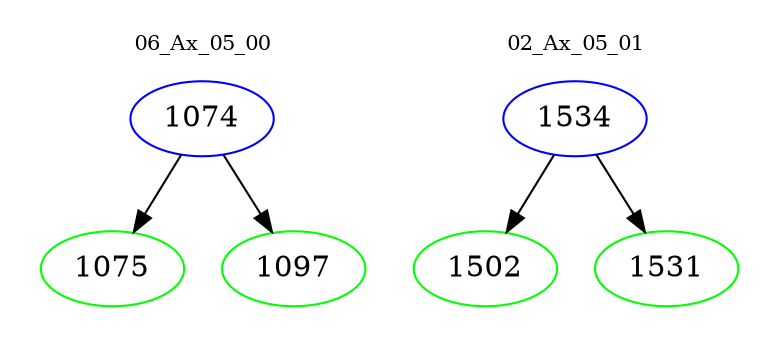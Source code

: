 digraph{
subgraph cluster_0 {
color = white
label = "06_Ax_05_00";
fontsize=10;
T0_1074 [label="1074", color="blue"]
T0_1074 -> T0_1075 [color="black"]
T0_1075 [label="1075", color="green"]
T0_1074 -> T0_1097 [color="black"]
T0_1097 [label="1097", color="green"]
}
subgraph cluster_1 {
color = white
label = "02_Ax_05_01";
fontsize=10;
T1_1534 [label="1534", color="blue"]
T1_1534 -> T1_1502 [color="black"]
T1_1502 [label="1502", color="green"]
T1_1534 -> T1_1531 [color="black"]
T1_1531 [label="1531", color="green"]
}
}
